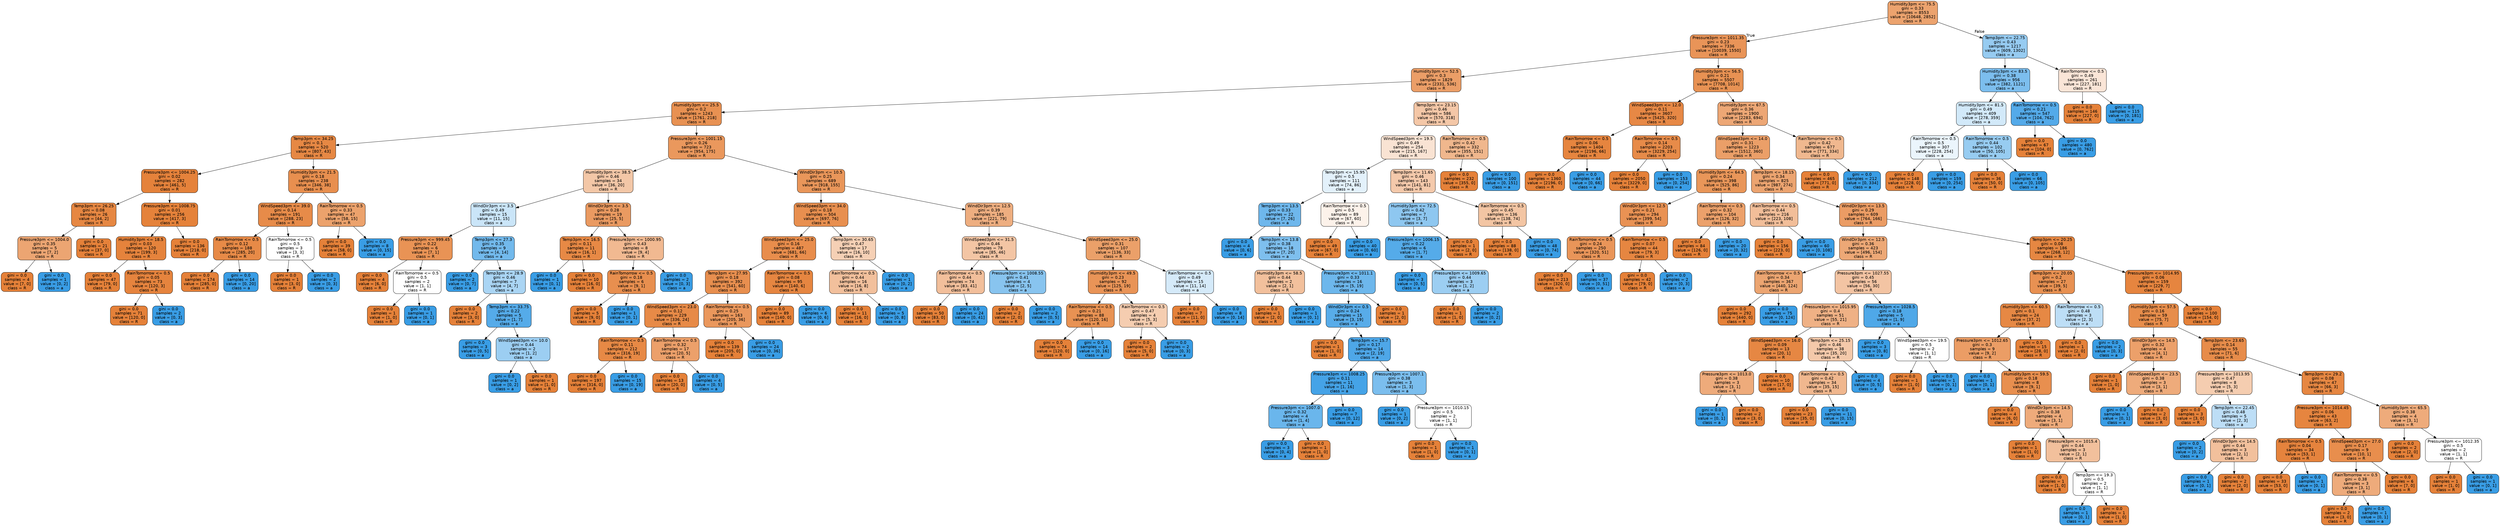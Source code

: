 digraph Tree {
node [shape=box, style="filled, rounded", color="black", fontname="helvetica"] ;
edge [fontname="helvetica"] ;
0 [label="Humidity3pm <= 75.5\ngini = 0.33\nsamples = 8553\nvalue = [10648, 2852]\nclass = R", fillcolor="#eca36e"] ;
1 [label="Pressure3pm <= 1011.35\ngini = 0.23\nsamples = 7336\nvalue = [10039, 1550]\nclass = R", fillcolor="#e99458"] ;
0 -> 1 [labeldistance=2.5, labelangle=45, headlabel="True"] ;
2 [label="Humidity3pm <= 52.5\ngini = 0.3\nsamples = 1829\nvalue = [2331, 536]\nclass = R", fillcolor="#eb9e67"] ;
1 -> 2 ;
3 [label="Humidity3pm <= 25.5\ngini = 0.2\nsamples = 1243\nvalue = [1761, 218]\nclass = R", fillcolor="#e89152"] ;
2 -> 3 ;
4 [label="Temp3pm <= 34.25\ngini = 0.1\nsamples = 520\nvalue = [807, 43]\nclass = R", fillcolor="#e68844"] ;
3 -> 4 ;
5 [label="Pressure3pm <= 1004.25\ngini = 0.02\nsamples = 282\nvalue = [461, 5]\nclass = R", fillcolor="#e5823b"] ;
4 -> 5 ;
6 [label="Temp3pm <= 26.25\ngini = 0.08\nsamples = 26\nvalue = [44, 2]\nclass = R", fillcolor="#e68742"] ;
5 -> 6 ;
7 [label="Pressure3pm <= 1004.0\ngini = 0.35\nsamples = 5\nvalue = [7, 2]\nclass = R", fillcolor="#eca572"] ;
6 -> 7 ;
8 [label="gini = 0.0\nsamples = 4\nvalue = [7, 0]\nclass = R", fillcolor="#e58139"] ;
7 -> 8 ;
9 [label="gini = 0.0\nsamples = 1\nvalue = [0, 2]\nclass = a", fillcolor="#399de5"] ;
7 -> 9 ;
10 [label="gini = 0.0\nsamples = 21\nvalue = [37, 0]\nclass = R", fillcolor="#e58139"] ;
6 -> 10 ;
11 [label="Pressure3pm <= 1008.75\ngini = 0.01\nsamples = 256\nvalue = [417, 3]\nclass = R", fillcolor="#e5823a"] ;
5 -> 11 ;
12 [label="Humidity3pm <= 18.5\ngini = 0.03\nsamples = 120\nvalue = [199, 3]\nclass = R", fillcolor="#e5833c"] ;
11 -> 12 ;
13 [label="gini = 0.0\nsamples = 47\nvalue = [79, 0]\nclass = R", fillcolor="#e58139"] ;
12 -> 13 ;
14 [label="RainTomorrow <= 0.5\ngini = 0.05\nsamples = 73\nvalue = [120, 3]\nclass = R", fillcolor="#e6843e"] ;
12 -> 14 ;
15 [label="gini = 0.0\nsamples = 71\nvalue = [120, 0]\nclass = R", fillcolor="#e58139"] ;
14 -> 15 ;
16 [label="gini = 0.0\nsamples = 2\nvalue = [0, 3]\nclass = a", fillcolor="#399de5"] ;
14 -> 16 ;
17 [label="gini = 0.0\nsamples = 136\nvalue = [218, 0]\nclass = R", fillcolor="#e58139"] ;
11 -> 17 ;
18 [label="Humidity3pm <= 21.5\ngini = 0.18\nsamples = 238\nvalue = [346, 38]\nclass = R", fillcolor="#e88f4f"] ;
4 -> 18 ;
19 [label="WindSpeed3pm <= 39.0\ngini = 0.14\nsamples = 191\nvalue = [288, 23]\nclass = R", fillcolor="#e78b49"] ;
18 -> 19 ;
20 [label="RainTomorrow <= 0.5\ngini = 0.12\nsamples = 188\nvalue = [285, 20]\nclass = R", fillcolor="#e78a47"] ;
19 -> 20 ;
21 [label="gini = 0.0\nsamples = 174\nvalue = [285, 0]\nclass = R", fillcolor="#e58139"] ;
20 -> 21 ;
22 [label="gini = 0.0\nsamples = 14\nvalue = [0, 20]\nclass = a", fillcolor="#399de5"] ;
20 -> 22 ;
23 [label="RainTomorrow <= 0.5\ngini = 0.5\nsamples = 3\nvalue = [3, 3]\nclass = R", fillcolor="#ffffff"] ;
19 -> 23 ;
24 [label="gini = 0.0\nsamples = 1\nvalue = [3, 0]\nclass = R", fillcolor="#e58139"] ;
23 -> 24 ;
25 [label="gini = 0.0\nsamples = 2\nvalue = [0, 3]\nclass = a", fillcolor="#399de5"] ;
23 -> 25 ;
26 [label="RainTomorrow <= 0.5\ngini = 0.33\nsamples = 47\nvalue = [58, 15]\nclass = R", fillcolor="#eca26c"] ;
18 -> 26 ;
27 [label="gini = 0.0\nsamples = 39\nvalue = [58, 0]\nclass = R", fillcolor="#e58139"] ;
26 -> 27 ;
28 [label="gini = 0.0\nsamples = 8\nvalue = [0, 15]\nclass = a", fillcolor="#399de5"] ;
26 -> 28 ;
29 [label="Pressure3pm <= 1001.15\ngini = 0.26\nsamples = 723\nvalue = [954, 175]\nclass = R", fillcolor="#ea985d"] ;
3 -> 29 ;
30 [label="Humidity3pm <= 38.5\ngini = 0.46\nsamples = 34\nvalue = [36, 20]\nclass = R", fillcolor="#f3c7a7"] ;
29 -> 30 ;
31 [label="WindDir3pm <= 3.5\ngini = 0.49\nsamples = 15\nvalue = [11, 15]\nclass = a", fillcolor="#cae5f8"] ;
30 -> 31 ;
32 [label="Pressure3pm <= 999.45\ngini = 0.22\nsamples = 6\nvalue = [7, 1]\nclass = R", fillcolor="#e99355"] ;
31 -> 32 ;
33 [label="gini = 0.0\nsamples = 4\nvalue = [6, 0]\nclass = R", fillcolor="#e58139"] ;
32 -> 33 ;
34 [label="RainTomorrow <= 0.5\ngini = 0.5\nsamples = 2\nvalue = [1, 1]\nclass = R", fillcolor="#ffffff"] ;
32 -> 34 ;
35 [label="gini = 0.0\nsamples = 1\nvalue = [1, 0]\nclass = R", fillcolor="#e58139"] ;
34 -> 35 ;
36 [label="gini = 0.0\nsamples = 1\nvalue = [0, 1]\nclass = a", fillcolor="#399de5"] ;
34 -> 36 ;
37 [label="Temp3pm <= 27.3\ngini = 0.35\nsamples = 9\nvalue = [4, 14]\nclass = a", fillcolor="#72b9ec"] ;
31 -> 37 ;
38 [label="gini = 0.0\nsamples = 2\nvalue = [0, 7]\nclass = a", fillcolor="#399de5"] ;
37 -> 38 ;
39 [label="Temp3pm <= 28.9\ngini = 0.46\nsamples = 7\nvalue = [4, 7]\nclass = a", fillcolor="#aad5f4"] ;
37 -> 39 ;
40 [label="gini = 0.0\nsamples = 2\nvalue = [3, 0]\nclass = R", fillcolor="#e58139"] ;
39 -> 40 ;
41 [label="Temp3pm <= 33.75\ngini = 0.22\nsamples = 5\nvalue = [1, 7]\nclass = a", fillcolor="#55abe9"] ;
39 -> 41 ;
42 [label="gini = 0.0\nsamples = 3\nvalue = [0, 5]\nclass = a", fillcolor="#399de5"] ;
41 -> 42 ;
43 [label="WindSpeed3pm <= 10.0\ngini = 0.44\nsamples = 2\nvalue = [1, 2]\nclass = a", fillcolor="#9ccef2"] ;
41 -> 43 ;
44 [label="gini = 0.0\nsamples = 1\nvalue = [0, 2]\nclass = a", fillcolor="#399de5"] ;
43 -> 44 ;
45 [label="gini = 0.0\nsamples = 1\nvalue = [1, 0]\nclass = R", fillcolor="#e58139"] ;
43 -> 45 ;
46 [label="WindDir3pm <= 3.5\ngini = 0.28\nsamples = 19\nvalue = [25, 5]\nclass = R", fillcolor="#ea9a61"] ;
30 -> 46 ;
47 [label="Temp3pm <= 16.5\ngini = 0.11\nsamples = 11\nvalue = [16, 1]\nclass = R", fillcolor="#e78945"] ;
46 -> 47 ;
48 [label="gini = 0.0\nsamples = 1\nvalue = [0, 1]\nclass = a", fillcolor="#399de5"] ;
47 -> 48 ;
49 [label="gini = 0.0\nsamples = 10\nvalue = [16, 0]\nclass = R", fillcolor="#e58139"] ;
47 -> 49 ;
50 [label="Pressure3pm <= 1000.95\ngini = 0.43\nsamples = 8\nvalue = [9, 4]\nclass = R", fillcolor="#f1b991"] ;
46 -> 50 ;
51 [label="RainTomorrow <= 0.5\ngini = 0.18\nsamples = 6\nvalue = [9, 1]\nclass = R", fillcolor="#e88f4f"] ;
50 -> 51 ;
52 [label="gini = 0.0\nsamples = 5\nvalue = [9, 0]\nclass = R", fillcolor="#e58139"] ;
51 -> 52 ;
53 [label="gini = 0.0\nsamples = 1\nvalue = [0, 1]\nclass = a", fillcolor="#399de5"] ;
51 -> 53 ;
54 [label="gini = 0.0\nsamples = 2\nvalue = [0, 3]\nclass = a", fillcolor="#399de5"] ;
50 -> 54 ;
55 [label="WindDir3pm <= 10.5\ngini = 0.25\nsamples = 689\nvalue = [918, 155]\nclass = R", fillcolor="#e9965a"] ;
29 -> 55 ;
56 [label="WindSpeed3pm <= 34.0\ngini = 0.18\nsamples = 504\nvalue = [697, 76]\nclass = R", fillcolor="#e88f4f"] ;
55 -> 56 ;
57 [label="WindSpeed3pm <= 25.0\ngini = 0.16\nsamples = 487\nvalue = [681, 66]\nclass = R", fillcolor="#e88d4c"] ;
56 -> 57 ;
58 [label="Temp3pm <= 27.95\ngini = 0.18\nsamples = 392\nvalue = [541, 60]\nclass = R", fillcolor="#e88f4f"] ;
57 -> 58 ;
59 [label="WindSpeed3pm <= 23.0\ngini = 0.12\nsamples = 229\nvalue = [336, 24]\nclass = R", fillcolor="#e78a47"] ;
58 -> 59 ;
60 [label="RainTomorrow <= 0.5\ngini = 0.11\nsamples = 212\nvalue = [316, 19]\nclass = R", fillcolor="#e78945"] ;
59 -> 60 ;
61 [label="gini = 0.0\nsamples = 197\nvalue = [316, 0]\nclass = R", fillcolor="#e58139"] ;
60 -> 61 ;
62 [label="gini = 0.0\nsamples = 15\nvalue = [0, 19]\nclass = a", fillcolor="#399de5"] ;
60 -> 62 ;
63 [label="RainTomorrow <= 0.5\ngini = 0.32\nsamples = 17\nvalue = [20, 5]\nclass = R", fillcolor="#eca06a"] ;
59 -> 63 ;
64 [label="gini = 0.0\nsamples = 13\nvalue = [20, 0]\nclass = R", fillcolor="#e58139"] ;
63 -> 64 ;
65 [label="gini = 0.0\nsamples = 4\nvalue = [0, 5]\nclass = a", fillcolor="#399de5"] ;
63 -> 65 ;
66 [label="RainTomorrow <= 0.5\ngini = 0.25\nsamples = 163\nvalue = [205, 36]\nclass = R", fillcolor="#ea975c"] ;
58 -> 66 ;
67 [label="gini = 0.0\nsamples = 139\nvalue = [205, 0]\nclass = R", fillcolor="#e58139"] ;
66 -> 67 ;
68 [label="gini = 0.0\nsamples = 24\nvalue = [0, 36]\nclass = a", fillcolor="#399de5"] ;
66 -> 68 ;
69 [label="RainTomorrow <= 0.5\ngini = 0.08\nsamples = 95\nvalue = [140, 6]\nclass = R", fillcolor="#e68641"] ;
57 -> 69 ;
70 [label="gini = 0.0\nsamples = 89\nvalue = [140, 0]\nclass = R", fillcolor="#e58139"] ;
69 -> 70 ;
71 [label="gini = 0.0\nsamples = 6\nvalue = [0, 6]\nclass = a", fillcolor="#399de5"] ;
69 -> 71 ;
72 [label="Temp3pm <= 30.65\ngini = 0.47\nsamples = 17\nvalue = [16, 10]\nclass = R", fillcolor="#f5d0b5"] ;
56 -> 72 ;
73 [label="RainTomorrow <= 0.5\ngini = 0.44\nsamples = 16\nvalue = [16, 8]\nclass = R", fillcolor="#f2c09c"] ;
72 -> 73 ;
74 [label="gini = 0.0\nsamples = 11\nvalue = [16, 0]\nclass = R", fillcolor="#e58139"] ;
73 -> 74 ;
75 [label="gini = 0.0\nsamples = 5\nvalue = [0, 8]\nclass = a", fillcolor="#399de5"] ;
73 -> 75 ;
76 [label="gini = 0.0\nsamples = 1\nvalue = [0, 2]\nclass = a", fillcolor="#399de5"] ;
72 -> 76 ;
77 [label="WindDir3pm <= 12.5\ngini = 0.39\nsamples = 185\nvalue = [221, 79]\nclass = R", fillcolor="#eeae80"] ;
55 -> 77 ;
78 [label="WindSpeed3pm <= 31.5\ngini = 0.46\nsamples = 78\nvalue = [85, 46]\nclass = R", fillcolor="#f3c5a4"] ;
77 -> 78 ;
79 [label="RainTomorrow <= 0.5\ngini = 0.44\nsamples = 74\nvalue = [83, 41]\nclass = R", fillcolor="#f2bf9b"] ;
78 -> 79 ;
80 [label="gini = 0.0\nsamples = 50\nvalue = [83, 0]\nclass = R", fillcolor="#e58139"] ;
79 -> 80 ;
81 [label="gini = 0.0\nsamples = 24\nvalue = [0, 41]\nclass = a", fillcolor="#399de5"] ;
79 -> 81 ;
82 [label="Pressure3pm <= 1008.55\ngini = 0.41\nsamples = 4\nvalue = [2, 5]\nclass = a", fillcolor="#88c4ef"] ;
78 -> 82 ;
83 [label="gini = 0.0\nsamples = 2\nvalue = [2, 0]\nclass = R", fillcolor="#e58139"] ;
82 -> 83 ;
84 [label="gini = 0.0\nsamples = 2\nvalue = [0, 5]\nclass = a", fillcolor="#399de5"] ;
82 -> 84 ;
85 [label="WindSpeed3pm <= 25.0\ngini = 0.31\nsamples = 107\nvalue = [136, 33]\nclass = R", fillcolor="#eba069"] ;
77 -> 85 ;
86 [label="Humidity3pm <= 49.5\ngini = 0.23\nsamples = 92\nvalue = [125, 19]\nclass = R", fillcolor="#e99457"] ;
85 -> 86 ;
87 [label="RainTomorrow <= 0.5\ngini = 0.21\nsamples = 88\nvalue = [120, 16]\nclass = R", fillcolor="#e89253"] ;
86 -> 87 ;
88 [label="gini = 0.0\nsamples = 74\nvalue = [120, 0]\nclass = R", fillcolor="#e58139"] ;
87 -> 88 ;
89 [label="gini = 0.0\nsamples = 14\nvalue = [0, 16]\nclass = a", fillcolor="#399de5"] ;
87 -> 89 ;
90 [label="RainTomorrow <= 0.5\ngini = 0.47\nsamples = 4\nvalue = [5, 3]\nclass = R", fillcolor="#f5cdb0"] ;
86 -> 90 ;
91 [label="gini = 0.0\nsamples = 2\nvalue = [5, 0]\nclass = R", fillcolor="#e58139"] ;
90 -> 91 ;
92 [label="gini = 0.0\nsamples = 2\nvalue = [0, 3]\nclass = a", fillcolor="#399de5"] ;
90 -> 92 ;
93 [label="RainTomorrow <= 0.5\ngini = 0.49\nsamples = 15\nvalue = [11, 14]\nclass = a", fillcolor="#d5eaf9"] ;
85 -> 93 ;
94 [label="gini = 0.0\nsamples = 7\nvalue = [11, 0]\nclass = R", fillcolor="#e58139"] ;
93 -> 94 ;
95 [label="gini = 0.0\nsamples = 8\nvalue = [0, 14]\nclass = a", fillcolor="#399de5"] ;
93 -> 95 ;
96 [label="Temp3pm <= 23.15\ngini = 0.46\nsamples = 586\nvalue = [570, 318]\nclass = R", fillcolor="#f4c7a7"] ;
2 -> 96 ;
97 [label="WindSpeed3pm <= 19.5\ngini = 0.49\nsamples = 254\nvalue = [215, 167]\nclass = R", fillcolor="#f9e3d3"] ;
96 -> 97 ;
98 [label="Temp3pm <= 15.95\ngini = 0.5\nsamples = 111\nvalue = [74, 86]\nclass = a", fillcolor="#e3f1fb"] ;
97 -> 98 ;
99 [label="Temp3pm <= 13.5\ngini = 0.33\nsamples = 22\nvalue = [7, 26]\nclass = a", fillcolor="#6eb7ec"] ;
98 -> 99 ;
100 [label="gini = 0.0\nsamples = 4\nvalue = [0, 6]\nclass = a", fillcolor="#399de5"] ;
99 -> 100 ;
101 [label="Temp3pm <= 13.8\ngini = 0.38\nsamples = 18\nvalue = [7, 20]\nclass = a", fillcolor="#7ebfee"] ;
99 -> 101 ;
102 [label="Humidity3pm <= 58.5\ngini = 0.44\nsamples = 2\nvalue = [2, 1]\nclass = R", fillcolor="#f2c09c"] ;
101 -> 102 ;
103 [label="gini = 0.0\nsamples = 1\nvalue = [2, 0]\nclass = R", fillcolor="#e58139"] ;
102 -> 103 ;
104 [label="gini = 0.0\nsamples = 1\nvalue = [0, 1]\nclass = a", fillcolor="#399de5"] ;
102 -> 104 ;
105 [label="Pressure3pm <= 1011.1\ngini = 0.33\nsamples = 16\nvalue = [5, 19]\nclass = a", fillcolor="#6db7ec"] ;
101 -> 105 ;
106 [label="WindDir3pm <= 0.5\ngini = 0.24\nsamples = 15\nvalue = [3, 19]\nclass = a", fillcolor="#58ace9"] ;
105 -> 106 ;
107 [label="gini = 0.0\nsamples = 1\nvalue = [1, 0]\nclass = R", fillcolor="#e58139"] ;
106 -> 107 ;
108 [label="Temp3pm <= 15.7\ngini = 0.17\nsamples = 14\nvalue = [2, 19]\nclass = a", fillcolor="#4ea7e8"] ;
106 -> 108 ;
109 [label="Pressure3pm <= 1008.25\ngini = 0.11\nsamples = 11\nvalue = [1, 16]\nclass = a", fillcolor="#45a3e7"] ;
108 -> 109 ;
110 [label="Pressure3pm <= 1007.0\ngini = 0.32\nsamples = 4\nvalue = [1, 4]\nclass = a", fillcolor="#6ab6ec"] ;
109 -> 110 ;
111 [label="gini = 0.0\nsamples = 3\nvalue = [0, 4]\nclass = a", fillcolor="#399de5"] ;
110 -> 111 ;
112 [label="gini = 0.0\nsamples = 1\nvalue = [1, 0]\nclass = R", fillcolor="#e58139"] ;
110 -> 112 ;
113 [label="gini = 0.0\nsamples = 7\nvalue = [0, 12]\nclass = a", fillcolor="#399de5"] ;
109 -> 113 ;
114 [label="Pressure3pm <= 1007.1\ngini = 0.38\nsamples = 3\nvalue = [1, 3]\nclass = a", fillcolor="#7bbeee"] ;
108 -> 114 ;
115 [label="gini = 0.0\nsamples = 1\nvalue = [0, 2]\nclass = a", fillcolor="#399de5"] ;
114 -> 115 ;
116 [label="Pressure3pm <= 1010.15\ngini = 0.5\nsamples = 2\nvalue = [1, 1]\nclass = R", fillcolor="#ffffff"] ;
114 -> 116 ;
117 [label="gini = 0.0\nsamples = 1\nvalue = [1, 0]\nclass = R", fillcolor="#e58139"] ;
116 -> 117 ;
118 [label="gini = 0.0\nsamples = 1\nvalue = [0, 1]\nclass = a", fillcolor="#399de5"] ;
116 -> 118 ;
119 [label="gini = 0.0\nsamples = 1\nvalue = [2, 0]\nclass = R", fillcolor="#e58139"] ;
105 -> 119 ;
120 [label="RainTomorrow <= 0.5\ngini = 0.5\nsamples = 89\nvalue = [67, 60]\nclass = R", fillcolor="#fcf2ea"] ;
98 -> 120 ;
121 [label="gini = 0.0\nsamples = 49\nvalue = [67, 0]\nclass = R", fillcolor="#e58139"] ;
120 -> 121 ;
122 [label="gini = 0.0\nsamples = 40\nvalue = [0, 60]\nclass = a", fillcolor="#399de5"] ;
120 -> 122 ;
123 [label="Temp3pm <= 11.65\ngini = 0.46\nsamples = 143\nvalue = [141, 81]\nclass = R", fillcolor="#f4c9ab"] ;
97 -> 123 ;
124 [label="Humidity3pm <= 72.5\ngini = 0.42\nsamples = 7\nvalue = [3, 7]\nclass = a", fillcolor="#8ec7f0"] ;
123 -> 124 ;
125 [label="Pressure3pm <= 1006.15\ngini = 0.22\nsamples = 6\nvalue = [1, 7]\nclass = a", fillcolor="#55abe9"] ;
124 -> 125 ;
126 [label="gini = 0.0\nsamples = 3\nvalue = [0, 5]\nclass = a", fillcolor="#399de5"] ;
125 -> 126 ;
127 [label="Pressure3pm <= 1009.65\ngini = 0.44\nsamples = 3\nvalue = [1, 2]\nclass = a", fillcolor="#9ccef2"] ;
125 -> 127 ;
128 [label="gini = 0.0\nsamples = 1\nvalue = [1, 0]\nclass = R", fillcolor="#e58139"] ;
127 -> 128 ;
129 [label="gini = 0.0\nsamples = 2\nvalue = [0, 2]\nclass = a", fillcolor="#399de5"] ;
127 -> 129 ;
130 [label="gini = 0.0\nsamples = 1\nvalue = [2, 0]\nclass = R", fillcolor="#e58139"] ;
124 -> 130 ;
131 [label="RainTomorrow <= 0.5\ngini = 0.45\nsamples = 136\nvalue = [138, 74]\nclass = R", fillcolor="#f3c5a3"] ;
123 -> 131 ;
132 [label="gini = 0.0\nsamples = 88\nvalue = [138, 0]\nclass = R", fillcolor="#e58139"] ;
131 -> 132 ;
133 [label="gini = 0.0\nsamples = 48\nvalue = [0, 74]\nclass = a", fillcolor="#399de5"] ;
131 -> 133 ;
134 [label="RainTomorrow <= 0.5\ngini = 0.42\nsamples = 332\nvalue = [355, 151]\nclass = R", fillcolor="#f0b78d"] ;
96 -> 134 ;
135 [label="gini = 0.0\nsamples = 232\nvalue = [355, 0]\nclass = R", fillcolor="#e58139"] ;
134 -> 135 ;
136 [label="gini = 0.0\nsamples = 100\nvalue = [0, 151]\nclass = a", fillcolor="#399de5"] ;
134 -> 136 ;
137 [label="Humidity3pm <= 56.5\ngini = 0.21\nsamples = 5507\nvalue = [7708, 1014]\nclass = R", fillcolor="#e89253"] ;
1 -> 137 ;
138 [label="WindSpeed3pm <= 12.0\ngini = 0.11\nsamples = 3607\nvalue = [5425, 320]\nclass = R", fillcolor="#e78845"] ;
137 -> 138 ;
139 [label="RainTomorrow <= 0.5\ngini = 0.06\nsamples = 1404\nvalue = [2196, 66]\nclass = R", fillcolor="#e6853f"] ;
138 -> 139 ;
140 [label="gini = 0.0\nsamples = 1360\nvalue = [2196, 0]\nclass = R", fillcolor="#e58139"] ;
139 -> 140 ;
141 [label="gini = 0.0\nsamples = 44\nvalue = [0, 66]\nclass = a", fillcolor="#399de5"] ;
139 -> 141 ;
142 [label="RainTomorrow <= 0.5\ngini = 0.14\nsamples = 2203\nvalue = [3229, 254]\nclass = R", fillcolor="#e78b49"] ;
138 -> 142 ;
143 [label="gini = 0.0\nsamples = 2050\nvalue = [3229, 0]\nclass = R", fillcolor="#e58139"] ;
142 -> 143 ;
144 [label="gini = 0.0\nsamples = 153\nvalue = [0, 254]\nclass = a", fillcolor="#399de5"] ;
142 -> 144 ;
145 [label="Humidity3pm <= 67.5\ngini = 0.36\nsamples = 1900\nvalue = [2283, 694]\nclass = R", fillcolor="#eda775"] ;
137 -> 145 ;
146 [label="WindSpeed3pm <= 14.0\ngini = 0.31\nsamples = 1223\nvalue = [1512, 360]\nclass = R", fillcolor="#eb9f68"] ;
145 -> 146 ;
147 [label="Humidity3pm <= 64.5\ngini = 0.24\nsamples = 398\nvalue = [525, 86]\nclass = R", fillcolor="#e99659"] ;
146 -> 147 ;
148 [label="WindDir3pm <= 12.5\ngini = 0.21\nsamples = 294\nvalue = [399, 54]\nclass = R", fillcolor="#e99254"] ;
147 -> 148 ;
149 [label="RainTomorrow <= 0.5\ngini = 0.24\nsamples = 250\nvalue = [320, 51]\nclass = R", fillcolor="#e99559"] ;
148 -> 149 ;
150 [label="gini = 0.0\nsamples = 213\nvalue = [320, 0]\nclass = R", fillcolor="#e58139"] ;
149 -> 150 ;
151 [label="gini = 0.0\nsamples = 37\nvalue = [0, 51]\nclass = a", fillcolor="#399de5"] ;
149 -> 151 ;
152 [label="RainTomorrow <= 0.5\ngini = 0.07\nsamples = 44\nvalue = [79, 3]\nclass = R", fillcolor="#e68641"] ;
148 -> 152 ;
153 [label="gini = 0.0\nsamples = 42\nvalue = [79, 0]\nclass = R", fillcolor="#e58139"] ;
152 -> 153 ;
154 [label="gini = 0.0\nsamples = 2\nvalue = [0, 3]\nclass = a", fillcolor="#399de5"] ;
152 -> 154 ;
155 [label="RainTomorrow <= 0.5\ngini = 0.32\nsamples = 104\nvalue = [126, 32]\nclass = R", fillcolor="#eca16b"] ;
147 -> 155 ;
156 [label="gini = 0.0\nsamples = 84\nvalue = [126, 0]\nclass = R", fillcolor="#e58139"] ;
155 -> 156 ;
157 [label="gini = 0.0\nsamples = 20\nvalue = [0, 32]\nclass = a", fillcolor="#399de5"] ;
155 -> 157 ;
158 [label="Temp3pm <= 18.15\ngini = 0.34\nsamples = 825\nvalue = [987, 274]\nclass = R", fillcolor="#eca470"] ;
146 -> 158 ;
159 [label="RainTomorrow <= 0.5\ngini = 0.44\nsamples = 216\nvalue = [223, 108]\nclass = R", fillcolor="#f2be99"] ;
158 -> 159 ;
160 [label="gini = 0.0\nsamples = 156\nvalue = [223, 0]\nclass = R", fillcolor="#e58139"] ;
159 -> 160 ;
161 [label="gini = 0.0\nsamples = 60\nvalue = [0, 108]\nclass = a", fillcolor="#399de5"] ;
159 -> 161 ;
162 [label="WindDir3pm <= 13.5\ngini = 0.29\nsamples = 609\nvalue = [764, 166]\nclass = R", fillcolor="#eb9c64"] ;
158 -> 162 ;
163 [label="WindDir3pm <= 12.5\ngini = 0.36\nsamples = 423\nvalue = [496, 154]\nclass = R", fillcolor="#eda876"] ;
162 -> 163 ;
164 [label="RainTomorrow <= 0.5\ngini = 0.34\nsamples = 367\nvalue = [440, 124]\nclass = R", fillcolor="#eca571"] ;
163 -> 164 ;
165 [label="gini = 0.0\nsamples = 292\nvalue = [440, 0]\nclass = R", fillcolor="#e58139"] ;
164 -> 165 ;
166 [label="gini = 0.0\nsamples = 75\nvalue = [0, 124]\nclass = a", fillcolor="#399de5"] ;
164 -> 166 ;
167 [label="Pressure3pm <= 1027.55\ngini = 0.45\nsamples = 56\nvalue = [56, 30]\nclass = R", fillcolor="#f3c4a3"] ;
163 -> 167 ;
168 [label="Pressure3pm <= 1015.95\ngini = 0.4\nsamples = 51\nvalue = [55, 21]\nclass = R", fillcolor="#efb185"] ;
167 -> 168 ;
169 [label="WindSpeed3pm <= 16.0\ngini = 0.09\nsamples = 13\nvalue = [20, 1]\nclass = R", fillcolor="#e68743"] ;
168 -> 169 ;
170 [label="Pressure3pm <= 1013.0\ngini = 0.38\nsamples = 3\nvalue = [3, 1]\nclass = R", fillcolor="#eeab7b"] ;
169 -> 170 ;
171 [label="gini = 0.0\nsamples = 1\nvalue = [0, 1]\nclass = a", fillcolor="#399de5"] ;
170 -> 171 ;
172 [label="gini = 0.0\nsamples = 2\nvalue = [3, 0]\nclass = R", fillcolor="#e58139"] ;
170 -> 172 ;
173 [label="gini = 0.0\nsamples = 10\nvalue = [17, 0]\nclass = R", fillcolor="#e58139"] ;
169 -> 173 ;
174 [label="Temp3pm <= 25.15\ngini = 0.46\nsamples = 38\nvalue = [35, 20]\nclass = R", fillcolor="#f4c9aa"] ;
168 -> 174 ;
175 [label="RainTomorrow <= 0.5\ngini = 0.42\nsamples = 34\nvalue = [35, 15]\nclass = R", fillcolor="#f0b78e"] ;
174 -> 175 ;
176 [label="gini = 0.0\nsamples = 23\nvalue = [35, 0]\nclass = R", fillcolor="#e58139"] ;
175 -> 176 ;
177 [label="gini = 0.0\nsamples = 11\nvalue = [0, 15]\nclass = a", fillcolor="#399de5"] ;
175 -> 177 ;
178 [label="gini = 0.0\nsamples = 4\nvalue = [0, 5]\nclass = a", fillcolor="#399de5"] ;
174 -> 178 ;
179 [label="Pressure3pm <= 1028.5\ngini = 0.18\nsamples = 5\nvalue = [1, 9]\nclass = a", fillcolor="#4fa8e8"] ;
167 -> 179 ;
180 [label="gini = 0.0\nsamples = 3\nvalue = [0, 8]\nclass = a", fillcolor="#399de5"] ;
179 -> 180 ;
181 [label="WindSpeed3pm <= 19.5\ngini = 0.5\nsamples = 2\nvalue = [1, 1]\nclass = R", fillcolor="#ffffff"] ;
179 -> 181 ;
182 [label="gini = 0.0\nsamples = 1\nvalue = [1, 0]\nclass = R", fillcolor="#e58139"] ;
181 -> 182 ;
183 [label="gini = 0.0\nsamples = 1\nvalue = [0, 1]\nclass = a", fillcolor="#399de5"] ;
181 -> 183 ;
184 [label="Temp3pm <= 20.25\ngini = 0.08\nsamples = 186\nvalue = [268, 12]\nclass = R", fillcolor="#e68742"] ;
162 -> 184 ;
185 [label="Temp3pm <= 20.05\ngini = 0.2\nsamples = 27\nvalue = [39, 5]\nclass = R", fillcolor="#e89152"] ;
184 -> 185 ;
186 [label="Humidity3pm <= 60.5\ngini = 0.1\nsamples = 24\nvalue = [37, 2]\nclass = R", fillcolor="#e68844"] ;
185 -> 186 ;
187 [label="Pressure3pm <= 1012.65\ngini = 0.3\nsamples = 9\nvalue = [9, 2]\nclass = R", fillcolor="#eb9d65"] ;
186 -> 187 ;
188 [label="gini = 0.0\nsamples = 1\nvalue = [0, 1]\nclass = a", fillcolor="#399de5"] ;
187 -> 188 ;
189 [label="Humidity3pm <= 59.5\ngini = 0.18\nsamples = 8\nvalue = [9, 1]\nclass = R", fillcolor="#e88f4f"] ;
187 -> 189 ;
190 [label="gini = 0.0\nsamples = 4\nvalue = [6, 0]\nclass = R", fillcolor="#e58139"] ;
189 -> 190 ;
191 [label="WindDir3pm <= 14.5\ngini = 0.38\nsamples = 4\nvalue = [3, 1]\nclass = R", fillcolor="#eeab7b"] ;
189 -> 191 ;
192 [label="gini = 0.0\nsamples = 1\nvalue = [1, 0]\nclass = R", fillcolor="#e58139"] ;
191 -> 192 ;
193 [label="Pressure3pm <= 1015.4\ngini = 0.44\nsamples = 3\nvalue = [2, 1]\nclass = R", fillcolor="#f2c09c"] ;
191 -> 193 ;
194 [label="gini = 0.0\nsamples = 1\nvalue = [1, 0]\nclass = R", fillcolor="#e58139"] ;
193 -> 194 ;
195 [label="Temp3pm <= 19.3\ngini = 0.5\nsamples = 2\nvalue = [1, 1]\nclass = R", fillcolor="#ffffff"] ;
193 -> 195 ;
196 [label="gini = 0.0\nsamples = 1\nvalue = [0, 1]\nclass = a", fillcolor="#399de5"] ;
195 -> 196 ;
197 [label="gini = 0.0\nsamples = 1\nvalue = [1, 0]\nclass = R", fillcolor="#e58139"] ;
195 -> 197 ;
198 [label="gini = 0.0\nsamples = 15\nvalue = [28, 0]\nclass = R", fillcolor="#e58139"] ;
186 -> 198 ;
199 [label="RainTomorrow <= 0.5\ngini = 0.48\nsamples = 3\nvalue = [2, 3]\nclass = a", fillcolor="#bddef6"] ;
185 -> 199 ;
200 [label="gini = 0.0\nsamples = 1\nvalue = [2, 0]\nclass = R", fillcolor="#e58139"] ;
199 -> 200 ;
201 [label="gini = 0.0\nsamples = 2\nvalue = [0, 3]\nclass = a", fillcolor="#399de5"] ;
199 -> 201 ;
202 [label="Pressure3pm <= 1014.95\ngini = 0.06\nsamples = 159\nvalue = [229, 7]\nclass = R", fillcolor="#e6853f"] ;
184 -> 202 ;
203 [label="Humidity3pm <= 57.5\ngini = 0.16\nsamples = 59\nvalue = [75, 7]\nclass = R", fillcolor="#e78d4b"] ;
202 -> 203 ;
204 [label="WindDir3pm <= 14.5\ngini = 0.32\nsamples = 4\nvalue = [4, 1]\nclass = R", fillcolor="#eca06a"] ;
203 -> 204 ;
205 [label="gini = 0.0\nsamples = 1\nvalue = [1, 0]\nclass = R", fillcolor="#e58139"] ;
204 -> 205 ;
206 [label="WindSpeed3pm <= 23.5\ngini = 0.38\nsamples = 3\nvalue = [3, 1]\nclass = R", fillcolor="#eeab7b"] ;
204 -> 206 ;
207 [label="gini = 0.0\nsamples = 1\nvalue = [0, 1]\nclass = a", fillcolor="#399de5"] ;
206 -> 207 ;
208 [label="gini = 0.0\nsamples = 2\nvalue = [3, 0]\nclass = R", fillcolor="#e58139"] ;
206 -> 208 ;
209 [label="Temp3pm <= 23.65\ngini = 0.14\nsamples = 55\nvalue = [71, 6]\nclass = R", fillcolor="#e78c4a"] ;
203 -> 209 ;
210 [label="Pressure3pm <= 1013.95\ngini = 0.47\nsamples = 8\nvalue = [5, 3]\nclass = R", fillcolor="#f5cdb0"] ;
209 -> 210 ;
211 [label="gini = 0.0\nsamples = 3\nvalue = [3, 0]\nclass = R", fillcolor="#e58139"] ;
210 -> 211 ;
212 [label="Temp3pm <= 22.45\ngini = 0.48\nsamples = 5\nvalue = [2, 3]\nclass = a", fillcolor="#bddef6"] ;
210 -> 212 ;
213 [label="gini = 0.0\nsamples = 2\nvalue = [0, 2]\nclass = a", fillcolor="#399de5"] ;
212 -> 213 ;
214 [label="WindDir3pm <= 14.5\ngini = 0.44\nsamples = 3\nvalue = [2, 1]\nclass = R", fillcolor="#f2c09c"] ;
212 -> 214 ;
215 [label="gini = 0.0\nsamples = 1\nvalue = [0, 1]\nclass = a", fillcolor="#399de5"] ;
214 -> 215 ;
216 [label="gini = 0.0\nsamples = 2\nvalue = [2, 0]\nclass = R", fillcolor="#e58139"] ;
214 -> 216 ;
217 [label="Temp3pm <= 29.2\ngini = 0.08\nsamples = 47\nvalue = [66, 3]\nclass = R", fillcolor="#e68742"] ;
209 -> 217 ;
218 [label="Pressure3pm <= 1014.45\ngini = 0.06\nsamples = 43\nvalue = [63, 2]\nclass = R", fillcolor="#e6853f"] ;
217 -> 218 ;
219 [label="RainTomorrow <= 0.5\ngini = 0.04\nsamples = 34\nvalue = [53, 1]\nclass = R", fillcolor="#e5833d"] ;
218 -> 219 ;
220 [label="gini = 0.0\nsamples = 33\nvalue = [53, 0]\nclass = R", fillcolor="#e58139"] ;
219 -> 220 ;
221 [label="gini = 0.0\nsamples = 1\nvalue = [0, 1]\nclass = a", fillcolor="#399de5"] ;
219 -> 221 ;
222 [label="WindSpeed3pm <= 27.0\ngini = 0.17\nsamples = 9\nvalue = [10, 1]\nclass = R", fillcolor="#e88e4d"] ;
218 -> 222 ;
223 [label="RainTomorrow <= 0.5\ngini = 0.38\nsamples = 3\nvalue = [3, 1]\nclass = R", fillcolor="#eeab7b"] ;
222 -> 223 ;
224 [label="gini = 0.0\nsamples = 2\nvalue = [3, 0]\nclass = R", fillcolor="#e58139"] ;
223 -> 224 ;
225 [label="gini = 0.0\nsamples = 1\nvalue = [0, 1]\nclass = a", fillcolor="#399de5"] ;
223 -> 225 ;
226 [label="gini = 0.0\nsamples = 6\nvalue = [7, 0]\nclass = R", fillcolor="#e58139"] ;
222 -> 226 ;
227 [label="Humidity3pm <= 65.5\ngini = 0.38\nsamples = 4\nvalue = [3, 1]\nclass = R", fillcolor="#eeab7b"] ;
217 -> 227 ;
228 [label="gini = 0.0\nsamples = 2\nvalue = [2, 0]\nclass = R", fillcolor="#e58139"] ;
227 -> 228 ;
229 [label="Pressure3pm <= 1012.35\ngini = 0.5\nsamples = 2\nvalue = [1, 1]\nclass = R", fillcolor="#ffffff"] ;
227 -> 229 ;
230 [label="gini = 0.0\nsamples = 1\nvalue = [1, 0]\nclass = R", fillcolor="#e58139"] ;
229 -> 230 ;
231 [label="gini = 0.0\nsamples = 1\nvalue = [0, 1]\nclass = a", fillcolor="#399de5"] ;
229 -> 231 ;
232 [label="gini = 0.0\nsamples = 100\nvalue = [154, 0]\nclass = R", fillcolor="#e58139"] ;
202 -> 232 ;
233 [label="RainTomorrow <= 0.5\ngini = 0.42\nsamples = 677\nvalue = [771, 334]\nclass = R", fillcolor="#f0b88f"] ;
145 -> 233 ;
234 [label="gini = 0.0\nsamples = 465\nvalue = [771, 0]\nclass = R", fillcolor="#e58139"] ;
233 -> 234 ;
235 [label="gini = 0.0\nsamples = 212\nvalue = [0, 334]\nclass = a", fillcolor="#399de5"] ;
233 -> 235 ;
236 [label="Temp3pm <= 22.75\ngini = 0.43\nsamples = 1217\nvalue = [609, 1302]\nclass = a", fillcolor="#96cbf1"] ;
0 -> 236 [labeldistance=2.5, labelangle=-45, headlabel="False"] ;
237 [label="Humidity3pm <= 83.5\ngini = 0.38\nsamples = 956\nvalue = [382, 1121]\nclass = a", fillcolor="#7cbeee"] ;
236 -> 237 ;
238 [label="Humidity3pm <= 81.5\ngini = 0.49\nsamples = 409\nvalue = [278, 359]\nclass = a", fillcolor="#d2e9f9"] ;
237 -> 238 ;
239 [label="RainTomorrow <= 0.5\ngini = 0.5\nsamples = 307\nvalue = [228, 254]\nclass = a", fillcolor="#ebf5fc"] ;
238 -> 239 ;
240 [label="gini = 0.0\nsamples = 148\nvalue = [228, 0]\nclass = R", fillcolor="#e58139"] ;
239 -> 240 ;
241 [label="gini = 0.0\nsamples = 159\nvalue = [0, 254]\nclass = a", fillcolor="#399de5"] ;
239 -> 241 ;
242 [label="RainTomorrow <= 0.5\ngini = 0.44\nsamples = 102\nvalue = [50, 105]\nclass = a", fillcolor="#97ccf1"] ;
238 -> 242 ;
243 [label="gini = 0.0\nsamples = 36\nvalue = [50, 0]\nclass = R", fillcolor="#e58139"] ;
242 -> 243 ;
244 [label="gini = 0.0\nsamples = 66\nvalue = [0, 105]\nclass = a", fillcolor="#399de5"] ;
242 -> 244 ;
245 [label="RainTomorrow <= 0.5\ngini = 0.21\nsamples = 547\nvalue = [104, 762]\nclass = a", fillcolor="#54aae9"] ;
237 -> 245 ;
246 [label="gini = 0.0\nsamples = 67\nvalue = [104, 0]\nclass = R", fillcolor="#e58139"] ;
245 -> 246 ;
247 [label="gini = 0.0\nsamples = 480\nvalue = [0, 762]\nclass = a", fillcolor="#399de5"] ;
245 -> 247 ;
248 [label="RainTomorrow <= 0.5\ngini = 0.49\nsamples = 261\nvalue = [227, 181]\nclass = R", fillcolor="#fae5d7"] ;
236 -> 248 ;
249 [label="gini = 0.0\nsamples = 146\nvalue = [227, 0]\nclass = R", fillcolor="#e58139"] ;
248 -> 249 ;
250 [label="gini = 0.0\nsamples = 115\nvalue = [0, 181]\nclass = a", fillcolor="#399de5"] ;
248 -> 250 ;
}